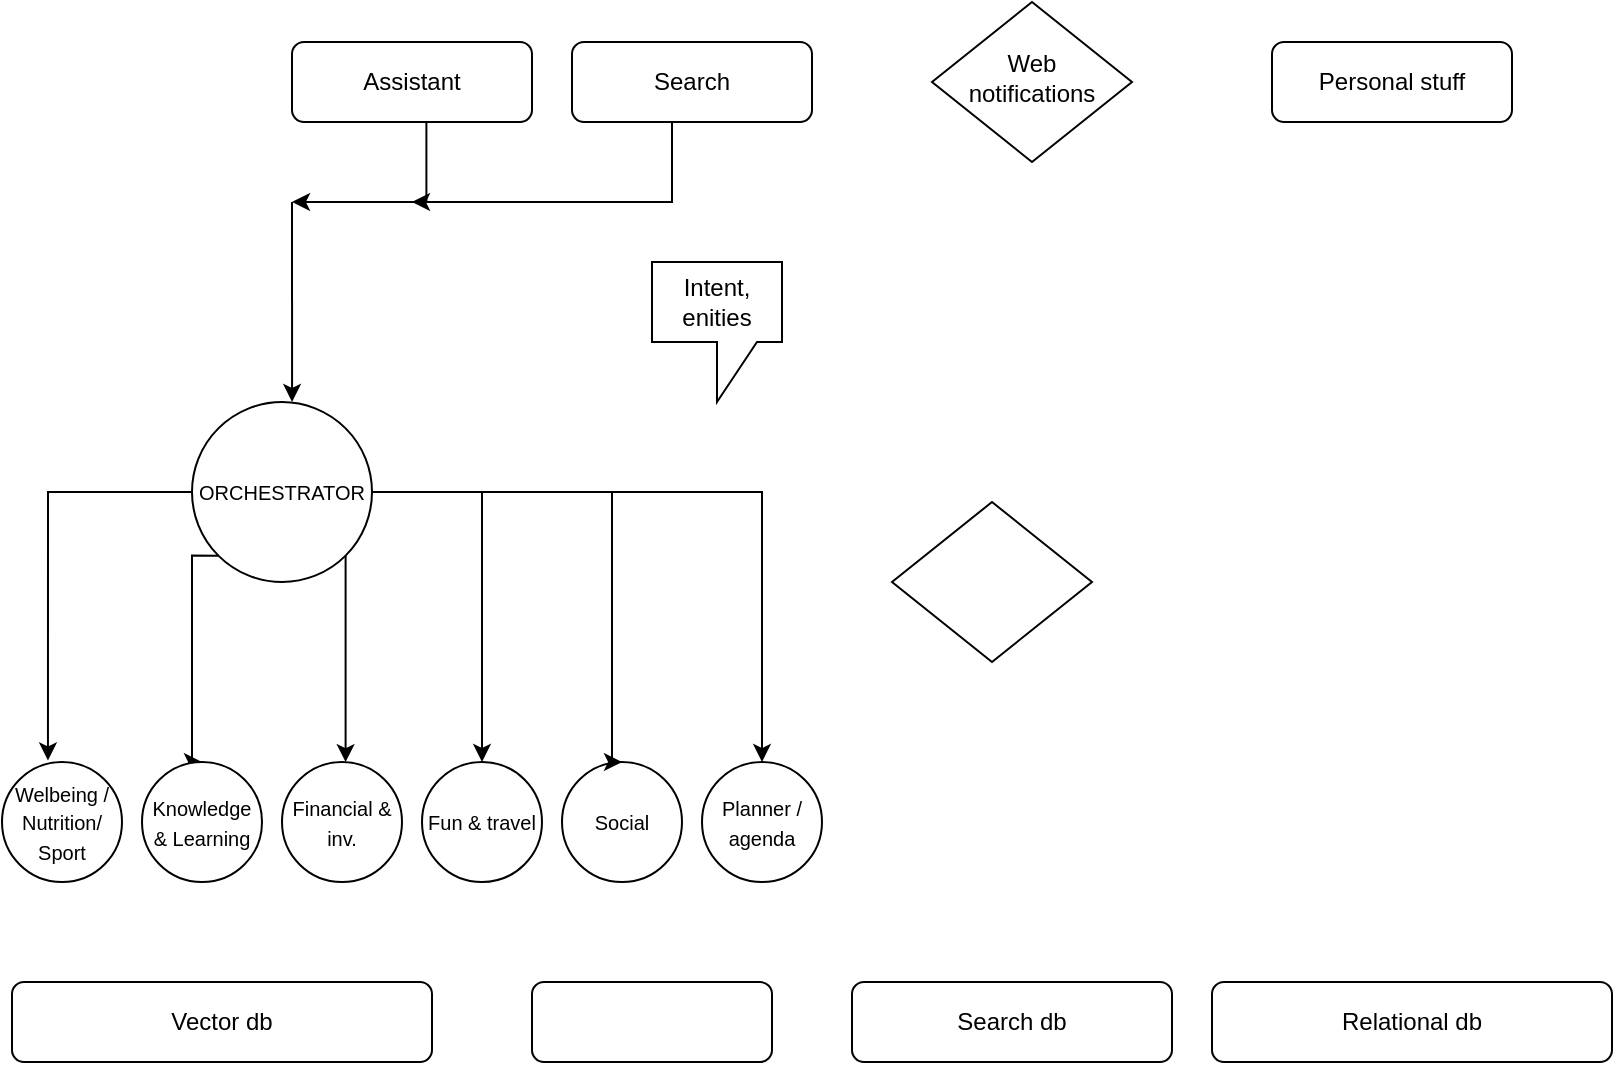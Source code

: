 <mxfile version="24.7.17">
  <diagram id="C5RBs43oDa-KdzZeNtuy" name="Page-1">
    <mxGraphModel dx="529" dy="276" grid="1" gridSize="10" guides="1" tooltips="1" connect="1" arrows="1" fold="1" page="1" pageScale="1" pageWidth="827" pageHeight="1169" math="0" shadow="0">
      <root>
        <mxCell id="WIyWlLk6GJQsqaUBKTNV-0" />
        <mxCell id="WIyWlLk6GJQsqaUBKTNV-1" parent="WIyWlLk6GJQsqaUBKTNV-0" />
        <mxCell id="viBs-TrZWTLYpcwUNtEv-47" style="edgeStyle=orthogonalEdgeStyle;rounded=0;orthogonalLoop=1;jettySize=auto;html=1;exitX=0.56;exitY=0.938;exitDx=0;exitDy=0;exitPerimeter=0;" parent="WIyWlLk6GJQsqaUBKTNV-1" source="WIyWlLk6GJQsqaUBKTNV-3" edge="1">
          <mxGeometry relative="1" as="geometry">
            <mxPoint x="160" y="160" as="targetPoint" />
            <Array as="points">
              <mxPoint x="227" y="160" />
            </Array>
          </mxGeometry>
        </mxCell>
        <mxCell id="WIyWlLk6GJQsqaUBKTNV-3" value="Assistant" style="rounded=1;whiteSpace=wrap;html=1;fontSize=12;glass=0;strokeWidth=1;shadow=0;" parent="WIyWlLk6GJQsqaUBKTNV-1" vertex="1">
          <mxGeometry x="160" y="80" width="120" height="40" as="geometry" />
        </mxCell>
        <mxCell id="WIyWlLk6GJQsqaUBKTNV-6" value="" style="rhombus;whiteSpace=wrap;html=1;shadow=0;fontFamily=Helvetica;fontSize=12;align=center;strokeWidth=1;spacing=6;spacingTop=-4;" parent="WIyWlLk6GJQsqaUBKTNV-1" vertex="1">
          <mxGeometry x="460" y="310" width="100" height="80" as="geometry" />
        </mxCell>
        <mxCell id="WIyWlLk6GJQsqaUBKTNV-11" value="" style="rounded=1;whiteSpace=wrap;html=1;fontSize=12;glass=0;strokeWidth=1;shadow=0;" parent="WIyWlLk6GJQsqaUBKTNV-1" vertex="1">
          <mxGeometry x="280" y="550" width="120" height="40" as="geometry" />
        </mxCell>
        <mxCell id="viBs-TrZWTLYpcwUNtEv-46" style="edgeStyle=orthogonalEdgeStyle;rounded=0;orthogonalLoop=1;jettySize=auto;html=1;" parent="WIyWlLk6GJQsqaUBKTNV-1" edge="1">
          <mxGeometry relative="1" as="geometry">
            <mxPoint x="220" y="160" as="targetPoint" />
            <mxPoint x="350.0" y="120" as="sourcePoint" />
            <Array as="points">
              <mxPoint x="350" y="160" />
            </Array>
          </mxGeometry>
        </mxCell>
        <mxCell id="viBs-TrZWTLYpcwUNtEv-0" value="Search" style="rounded=1;whiteSpace=wrap;html=1;fontSize=12;glass=0;strokeWidth=1;shadow=0;" parent="WIyWlLk6GJQsqaUBKTNV-1" vertex="1">
          <mxGeometry x="300" y="80" width="120" height="40" as="geometry" />
        </mxCell>
        <mxCell id="viBs-TrZWTLYpcwUNtEv-1" value="Web notifications" style="rhombus;whiteSpace=wrap;html=1;shadow=0;fontFamily=Helvetica;fontSize=12;align=center;strokeWidth=1;spacing=6;spacingTop=-4;" parent="WIyWlLk6GJQsqaUBKTNV-1" vertex="1">
          <mxGeometry x="480" y="60" width="100" height="80" as="geometry" />
        </mxCell>
        <mxCell id="viBs-TrZWTLYpcwUNtEv-2" value="Personal stuff" style="rounded=1;whiteSpace=wrap;html=1;fontSize=12;glass=0;strokeWidth=1;shadow=0;" parent="WIyWlLk6GJQsqaUBKTNV-1" vertex="1">
          <mxGeometry x="650" y="80" width="120" height="40" as="geometry" />
        </mxCell>
        <mxCell id="viBs-TrZWTLYpcwUNtEv-62" value="Vector db" style="rounded=1;whiteSpace=wrap;html=1;" parent="WIyWlLk6GJQsqaUBKTNV-1" vertex="1">
          <mxGeometry x="20" y="550" width="210" height="40" as="geometry" />
        </mxCell>
        <mxCell id="viBs-TrZWTLYpcwUNtEv-63" value="Search db" style="rounded=1;whiteSpace=wrap;html=1;" parent="WIyWlLk6GJQsqaUBKTNV-1" vertex="1">
          <mxGeometry x="440" y="550" width="160" height="40" as="geometry" />
        </mxCell>
        <mxCell id="viBs-TrZWTLYpcwUNtEv-64" value="Re&lt;span style=&quot;background-color: initial;&quot;&gt;lational db&lt;/span&gt;" style="rounded=1;whiteSpace=wrap;html=1;" parent="WIyWlLk6GJQsqaUBKTNV-1" vertex="1">
          <mxGeometry x="620" y="550" width="200" height="40" as="geometry" />
        </mxCell>
        <mxCell id="viBs-TrZWTLYpcwUNtEv-48" value="" style="endArrow=classic;html=1;rounded=0;entryX=0.556;entryY=0;entryDx=0;entryDy=0;entryPerimeter=0;" parent="WIyWlLk6GJQsqaUBKTNV-1" target="viBs-TrZWTLYpcwUNtEv-43" edge="1">
          <mxGeometry width="50" height="50" relative="1" as="geometry">
            <mxPoint x="160" y="160" as="sourcePoint" />
            <mxPoint x="150" y="160" as="targetPoint" />
          </mxGeometry>
        </mxCell>
        <mxCell id="viBs-TrZWTLYpcwUNtEv-43" value="&lt;font style=&quot;font-size: 10px;&quot;&gt;ORCHESTRATOR&lt;/font&gt;" style="ellipse;whiteSpace=wrap;html=1;aspect=fixed;" parent="WIyWlLk6GJQsqaUBKTNV-1" vertex="1">
          <mxGeometry x="110" y="260" width="90" height="90" as="geometry" />
        </mxCell>
        <mxCell id="viBs-TrZWTLYpcwUNtEv-54" style="edgeStyle=orthogonalEdgeStyle;rounded=0;orthogonalLoop=1;jettySize=auto;html=1;entryX=0.5;entryY=0;entryDx=0;entryDy=0;exitX=0;exitY=1;exitDx=0;exitDy=0;" parent="WIyWlLk6GJQsqaUBKTNV-1" source="viBs-TrZWTLYpcwUNtEv-43" target="viBs-TrZWTLYpcwUNtEv-18" edge="1">
          <mxGeometry relative="1" as="geometry">
            <mxPoint x="130.0" y="305.034" as="sourcePoint" />
            <Array as="points">
              <mxPoint x="110" y="337" />
            </Array>
          </mxGeometry>
        </mxCell>
        <mxCell id="viBs-TrZWTLYpcwUNtEv-60" style="edgeStyle=orthogonalEdgeStyle;rounded=0;orthogonalLoop=1;jettySize=auto;html=1;entryX=0.5;entryY=0;entryDx=0;entryDy=0;exitX=1;exitY=0.5;exitDx=0;exitDy=0;" parent="WIyWlLk6GJQsqaUBKTNV-1" source="viBs-TrZWTLYpcwUNtEv-43" target="viBs-TrZWTLYpcwUNtEv-19" edge="1">
          <mxGeometry relative="1" as="geometry">
            <mxPoint x="390" y="305.0" as="targetPoint" />
            <mxPoint x="220.0" y="305.034" as="sourcePoint" />
          </mxGeometry>
        </mxCell>
        <mxCell id="viBs-TrZWTLYpcwUNtEv-57" style="edgeStyle=orthogonalEdgeStyle;rounded=0;orthogonalLoop=1;jettySize=auto;html=1;entryX=0.5;entryY=0;entryDx=0;entryDy=0;exitX=1;exitY=0.5;exitDx=0;exitDy=0;" parent="WIyWlLk6GJQsqaUBKTNV-1" source="viBs-TrZWTLYpcwUNtEv-43" target="viBs-TrZWTLYpcwUNtEv-20" edge="1">
          <mxGeometry relative="1" as="geometry">
            <mxPoint x="240" y="305.0" as="targetPoint" />
            <mxPoint x="220.0" y="305.0" as="sourcePoint" />
          </mxGeometry>
        </mxCell>
        <mxCell id="viBs-TrZWTLYpcwUNtEv-52" value="" style="edgeStyle=orthogonalEdgeStyle;rounded=0;orthogonalLoop=1;jettySize=auto;html=1;exitX=1;exitY=1;exitDx=0;exitDy=0;" parent="WIyWlLk6GJQsqaUBKTNV-1" source="viBs-TrZWTLYpcwUNtEv-43" target="viBs-TrZWTLYpcwUNtEv-22" edge="1">
          <mxGeometry relative="1" as="geometry">
            <mxPoint x="175" y="350.0" as="sourcePoint" />
            <Array as="points">
              <mxPoint x="187" y="340" />
              <mxPoint x="187" y="340" />
            </Array>
          </mxGeometry>
        </mxCell>
        <mxCell id="viBs-TrZWTLYpcwUNtEv-18" value="&lt;font style=&quot;font-size: 10px;&quot;&gt;Knowledge &amp;amp; Learning&lt;/font&gt;" style="ellipse;whiteSpace=wrap;html=1;aspect=fixed;" parent="WIyWlLk6GJQsqaUBKTNV-1" vertex="1">
          <mxGeometry x="85" y="440" width="60" height="60" as="geometry" />
        </mxCell>
        <mxCell id="viBs-TrZWTLYpcwUNtEv-19" value="&lt;font style=&quot;font-size: 10px;&quot;&gt;Planner / agenda&lt;/font&gt;" style="ellipse;whiteSpace=wrap;html=1;aspect=fixed;" parent="WIyWlLk6GJQsqaUBKTNV-1" vertex="1">
          <mxGeometry x="365" y="440" width="60" height="60" as="geometry" />
        </mxCell>
        <mxCell id="viBs-TrZWTLYpcwUNtEv-20" value="&lt;font style=&quot;font-size: 10px;&quot;&gt;Fun &amp;amp; travel&lt;/font&gt;" style="ellipse;whiteSpace=wrap;html=1;aspect=fixed;" parent="WIyWlLk6GJQsqaUBKTNV-1" vertex="1">
          <mxGeometry x="225" y="440" width="60" height="60" as="geometry" />
        </mxCell>
        <mxCell id="viBs-TrZWTLYpcwUNtEv-21" value="&lt;font style=&quot;font-size: 10px;&quot;&gt;Social&lt;/font&gt;" style="ellipse;whiteSpace=wrap;html=1;aspect=fixed;" parent="WIyWlLk6GJQsqaUBKTNV-1" vertex="1">
          <mxGeometry x="295" y="440" width="60" height="60" as="geometry" />
        </mxCell>
        <mxCell id="viBs-TrZWTLYpcwUNtEv-22" value="&lt;font style=&quot;font-size: 10px;&quot;&gt;Financial &amp;amp; inv.&lt;/font&gt;" style="ellipse;whiteSpace=wrap;html=1;aspect=fixed;" parent="WIyWlLk6GJQsqaUBKTNV-1" vertex="1">
          <mxGeometry x="155" y="440" width="60" height="60" as="geometry" />
        </mxCell>
        <mxCell id="viBs-TrZWTLYpcwUNtEv-23" value="&lt;span style=&quot;font-size: 10px;&quot;&gt;Welbeing / Nutrition/ Sport&lt;/span&gt;" style="ellipse;whiteSpace=wrap;html=1;aspect=fixed;" parent="WIyWlLk6GJQsqaUBKTNV-1" vertex="1">
          <mxGeometry x="15" y="440" width="60" height="60" as="geometry" />
        </mxCell>
        <mxCell id="viBs-TrZWTLYpcwUNtEv-58" style="edgeStyle=orthogonalEdgeStyle;rounded=0;orthogonalLoop=1;jettySize=auto;html=1;entryX=0.5;entryY=0;entryDx=0;entryDy=0;" parent="WIyWlLk6GJQsqaUBKTNV-1" target="viBs-TrZWTLYpcwUNtEv-21" edge="1">
          <mxGeometry relative="1" as="geometry">
            <mxPoint x="320" y="379" as="targetPoint" />
            <mxPoint x="200" y="305" as="sourcePoint" />
            <Array as="points">
              <mxPoint x="320" y="305" />
            </Array>
          </mxGeometry>
        </mxCell>
        <mxCell id="viBs-TrZWTLYpcwUNtEv-61" style="edgeStyle=orthogonalEdgeStyle;rounded=0;orthogonalLoop=1;jettySize=auto;html=1;entryX=0.383;entryY=-0.013;entryDx=0;entryDy=0;entryPerimeter=0;" parent="WIyWlLk6GJQsqaUBKTNV-1" source="viBs-TrZWTLYpcwUNtEv-43" edge="1" target="viBs-TrZWTLYpcwUNtEv-23">
          <mxGeometry relative="1" as="geometry">
            <mxPoint x="40.0" y="380.0" as="targetPoint" />
          </mxGeometry>
        </mxCell>
        <mxCell id="M-Y-t_xztOI_OHX5z8tQ-0" value="Intent, enities" style="shape=callout;whiteSpace=wrap;html=1;perimeter=calloutPerimeter;" vertex="1" parent="WIyWlLk6GJQsqaUBKTNV-1">
          <mxGeometry x="340" y="190" width="65" height="70" as="geometry" />
        </mxCell>
      </root>
    </mxGraphModel>
  </diagram>
</mxfile>
